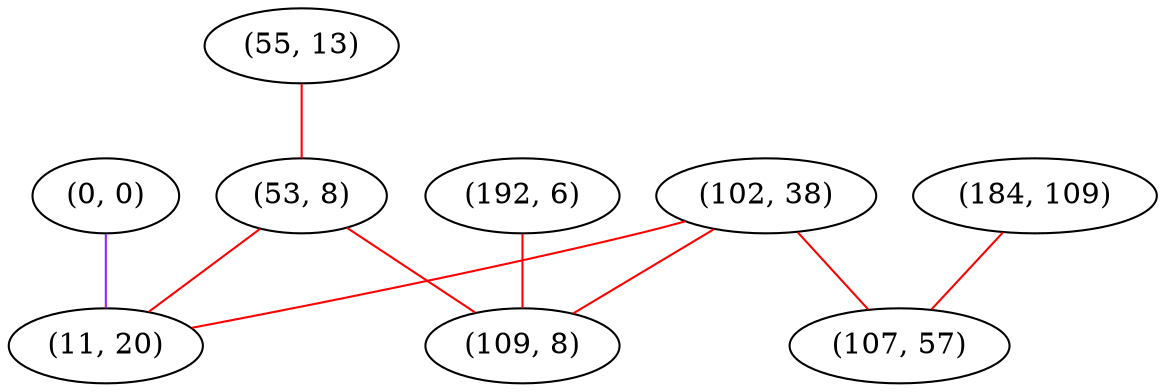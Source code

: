 graph "" {
"(55, 13)";
"(102, 38)";
"(53, 8)";
"(192, 6)";
"(0, 0)";
"(11, 20)";
"(109, 8)";
"(184, 109)";
"(107, 57)";
"(55, 13)" -- "(53, 8)"  [color=red, key=0, weight=1];
"(102, 38)" -- "(107, 57)"  [color=red, key=0, weight=1];
"(102, 38)" -- "(11, 20)"  [color=red, key=0, weight=1];
"(102, 38)" -- "(109, 8)"  [color=red, key=0, weight=1];
"(53, 8)" -- "(11, 20)"  [color=red, key=0, weight=1];
"(53, 8)" -- "(109, 8)"  [color=red, key=0, weight=1];
"(192, 6)" -- "(109, 8)"  [color=red, key=0, weight=1];
"(0, 0)" -- "(11, 20)"  [color=purple, key=0, weight=4];
"(184, 109)" -- "(107, 57)"  [color=red, key=0, weight=1];
}
